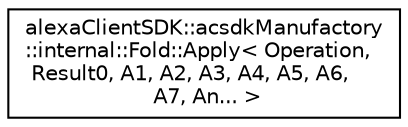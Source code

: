digraph "Graphical Class Hierarchy"
{
  edge [fontname="Helvetica",fontsize="10",labelfontname="Helvetica",labelfontsize="10"];
  node [fontname="Helvetica",fontsize="10",shape=record];
  rankdir="LR";
  Node0 [label="alexaClientSDK::acsdkManufactory\l::internal::Fold::Apply\< Operation,\l Result0, A1, A2, A3, A4, A5, A6,\l A7, An... \>",height=0.2,width=0.4,color="black", fillcolor="white", style="filled",URL="$structalexa_client_s_d_k_1_1acsdk_manufactory_1_1internal_1_1_fold_1_1_apply_3_01_operation_00_0873e62587a58423782b0c725a45fde52.html"];
}
